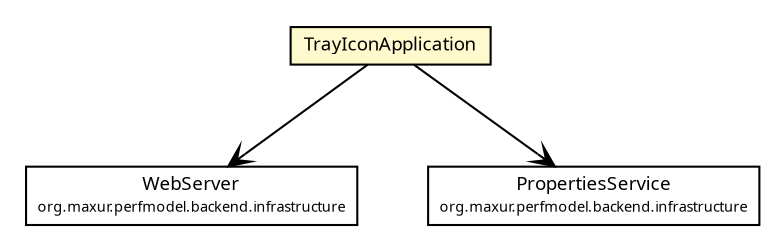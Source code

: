 #!/usr/local/bin/dot
#
# Class diagram 
# Generated by UMLGraph version R5_6-24-gf6e263 (http://www.umlgraph.org/)
#

digraph G {
	edge [fontname="Trebuchet MS",fontsize=10,labelfontname="Trebuchet MS",labelfontsize=10];
	node [fontname="Trebuchet MS",fontsize=10,shape=plaintext];
	nodesep=0.25;
	ranksep=0.5;
	// org.maxur.perfmodel.backend.infrastructure.WebServer
	c326 [label=<<table title="org.maxur.perfmodel.backend.infrastructure.WebServer" border="0" cellborder="1" cellspacing="0" cellpadding="2" port="p" href="./infrastructure/WebServer.html">
		<tr><td><table border="0" cellspacing="0" cellpadding="1">
<tr><td align="center" balign="center"><font face="Trebuchet MS"> WebServer </font></td></tr>
<tr><td align="center" balign="center"><font face="Trebuchet MS" point-size="7.0"> org.maxur.perfmodel.backend.infrastructure </font></td></tr>
		</table></td></tr>
		</table>>, URL="./infrastructure/WebServer.html", fontname="Trebuchet MS", fontcolor="black", fontsize=9.0];
	// org.maxur.perfmodel.backend.infrastructure.PropertiesService
	c328 [label=<<table title="org.maxur.perfmodel.backend.infrastructure.PropertiesService" border="0" cellborder="1" cellspacing="0" cellpadding="2" port="p" href="./infrastructure/PropertiesService.html">
		<tr><td><table border="0" cellspacing="0" cellpadding="1">
<tr><td align="center" balign="center"><font face="Trebuchet MS"> PropertiesService </font></td></tr>
<tr><td align="center" balign="center"><font face="Trebuchet MS" point-size="7.0"> org.maxur.perfmodel.backend.infrastructure </font></td></tr>
		</table></td></tr>
		</table>>, URL="./infrastructure/PropertiesService.html", fontname="Trebuchet MS", fontcolor="black", fontsize=9.0];
	// org.maxur.perfmodel.backend.TrayIconApplication
	c329 [label=<<table title="org.maxur.perfmodel.backend.TrayIconApplication" border="0" cellborder="1" cellspacing="0" cellpadding="2" port="p" bgcolor="lemonChiffon" href="./TrayIconApplication.html">
		<tr><td><table border="0" cellspacing="0" cellpadding="1">
<tr><td align="center" balign="center"><font face="Trebuchet MS"> TrayIconApplication </font></td></tr>
		</table></td></tr>
		</table>>, URL="./TrayIconApplication.html", fontname="Trebuchet MS", fontcolor="black", fontsize=9.0];
	// org.maxur.perfmodel.backend.TrayIconApplication NAVASSOC org.maxur.perfmodel.backend.infrastructure.WebServer
	c329:p -> c326:p [taillabel="", label="", headlabel="", fontname="Trebuchet MS", fontcolor="black", fontsize=10.0, color="black", arrowhead=open];
	// org.maxur.perfmodel.backend.TrayIconApplication NAVASSOC org.maxur.perfmodel.backend.infrastructure.PropertiesService
	c329:p -> c328:p [taillabel="", label="", headlabel="", fontname="Trebuchet MS", fontcolor="black", fontsize=10.0, color="black", arrowhead=open];
}


